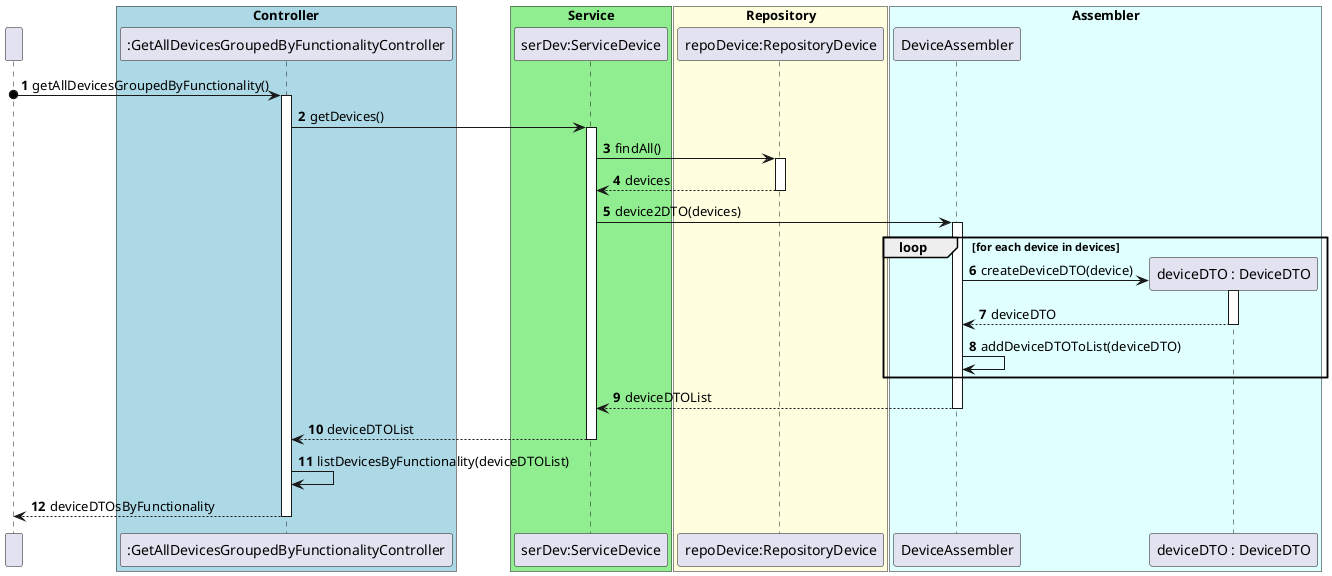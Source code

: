 @startuml
'https://plantuml.com/sequence-diagram
!pragma layout smetana

participant " " as User

box "Controller" #LightBlue
participant ":GetAllDevicesGroupedByFunctionalityController" as GetAllDevicesGroupedByFunctionalityController
end box

box "Service" #LightGreen
participant "serDev:ServiceDevice" as ServiceDevice
end box

box "Repository" #LightYellow
participant "repoDevice:RepositoryDevice" as RepositoryDevice
end box

box "Assembler" #LightCyan
participant "DeviceAssembler" as DeviceAssembler

participant "deviceDTO : DeviceDTO" as DeviceDTO
end box

autonumber

User o-> GetAllDevicesGroupedByFunctionalityController: getAllDevicesGroupedByFunctionality()

activate GetAllDevicesGroupedByFunctionalityController


GetAllDevicesGroupedByFunctionalityController -> ServiceDevice : getDevices()

activate ServiceDevice

ServiceDevice -> RepositoryDevice: findAll()

activate RepositoryDevice

RepositoryDevice --> ServiceDevice: devices

deactivate RepositoryDevice

ServiceDevice -> DeviceAssembler: device2DTO(devices)

loop for each device in devices
    activate DeviceAssembler
    create DeviceDTO
    DeviceAssembler -> DeviceDTO: createDeviceDTO(device)

    activate DeviceDTO

    DeviceDTO --> DeviceAssembler: deviceDTO

    deactivate DeviceDTO

    DeviceAssembler -> DeviceAssembler: addDeviceDTOToList(deviceDTO)
end

DeviceAssembler --> ServiceDevice: deviceDTOList

deactivate DeviceAssembler


ServiceDevice --> GetAllDevicesGroupedByFunctionalityController: deviceDTOList

deactivate ServiceDevice

GetAllDevicesGroupedByFunctionalityController -> GetAllDevicesGroupedByFunctionalityController: listDevicesByFunctionality(deviceDTOList)

GetAllDevicesGroupedByFunctionalityController --> User: deviceDTOsByFunctionality

deactivate GetAllDevicesGroupedByFunctionalityController

@enduml